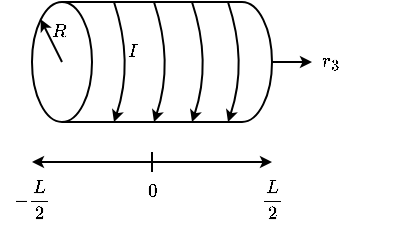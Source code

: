 <mxfile version="19.0.0" type="device"><diagram id="-ogAbkBuIAhVmbZUOLgm" name="Page-1"><mxGraphModel dx="559" dy="377" grid="1" gridSize="10" guides="1" tooltips="1" connect="1" arrows="1" fold="1" page="1" pageScale="1" pageWidth="827" pageHeight="1169" math="1" shadow="0"><root><mxCell id="0"/><mxCell id="1" parent="0"/><mxCell id="cMpeCkSZBHFJJKwjztyQ-1" value="" style="shape=cylinder3;whiteSpace=wrap;html=1;boundedLbl=1;backgroundOutline=1;size=15;direction=north;" parent="1" vertex="1"><mxGeometry x="40" y="40" width="120" height="60" as="geometry"/></mxCell><mxCell id="cMpeCkSZBHFJJKwjztyQ-2" value="" style="endArrow=classic;startArrow=classic;html=1;rounded=0;endSize=3;startSize=3;" parent="1" edge="1"><mxGeometry width="50" height="50" relative="1" as="geometry"><mxPoint x="40" y="120" as="sourcePoint"/><mxPoint x="160" y="120" as="targetPoint"/></mxGeometry></mxCell><mxCell id="cMpeCkSZBHFJJKwjztyQ-3" value="" style="endArrow=none;html=1;rounded=0;" parent="1" edge="1"><mxGeometry width="50" height="50" relative="1" as="geometry"><mxPoint x="100" y="125" as="sourcePoint"/><mxPoint x="100" y="115" as="targetPoint"/></mxGeometry></mxCell><mxCell id="cMpeCkSZBHFJJKwjztyQ-4" value="$$0$$" style="text;html=1;strokeColor=none;fillColor=none;align=center;verticalAlign=middle;whiteSpace=wrap;rounded=0;fontSize=8;" parent="1" vertex="1"><mxGeometry x="70" y="120" width="60" height="30" as="geometry"/></mxCell><mxCell id="cMpeCkSZBHFJJKwjztyQ-5" value="$$\frac{L}{2}$$" style="text;html=1;strokeColor=none;fillColor=none;align=center;verticalAlign=middle;whiteSpace=wrap;rounded=0;fontSize=8;" parent="1" vertex="1"><mxGeometry x="150" y="125" width="20" height="25" as="geometry"/></mxCell><mxCell id="cMpeCkSZBHFJJKwjztyQ-6" value="$$-\frac{L}{2}$$" style="text;html=1;strokeColor=none;fillColor=none;align=center;verticalAlign=middle;whiteSpace=wrap;rounded=0;fontSize=8;" parent="1" vertex="1"><mxGeometry x="30" y="125" width="20" height="25" as="geometry"/></mxCell><mxCell id="cMpeCkSZBHFJJKwjztyQ-7" value="" style="endArrow=classic;html=1;rounded=0;fontSize=8;startSize=3;endSize=3;entryX=0.855;entryY=0;entryDx=0;entryDy=4.35;entryPerimeter=0;" parent="1" target="cMpeCkSZBHFJJKwjztyQ-1" edge="1"><mxGeometry width="50" height="50" relative="1" as="geometry"><mxPoint x="55" y="70" as="sourcePoint"/><mxPoint x="10" y="80" as="targetPoint"/></mxGeometry></mxCell><mxCell id="cMpeCkSZBHFJJKwjztyQ-8" value="$$R$$" style="text;html=1;strokeColor=none;fillColor=none;align=center;verticalAlign=middle;whiteSpace=wrap;rounded=0;fontSize=8;" parent="1" vertex="1"><mxGeometry x="24" y="40" width="60" height="30" as="geometry"/></mxCell><mxCell id="cMpeCkSZBHFJJKwjztyQ-9" value="" style="endArrow=classic;html=1;rounded=0;fontSize=8;startSize=3;endSize=3;exitX=0.5;exitY=1;exitDx=0;exitDy=0;exitPerimeter=0;" parent="1" source="cMpeCkSZBHFJJKwjztyQ-1" edge="1"><mxGeometry width="50" height="50" relative="1" as="geometry"><mxPoint x="200" y="110" as="sourcePoint"/><mxPoint x="180" y="70" as="targetPoint"/></mxGeometry></mxCell><mxCell id="cMpeCkSZBHFJJKwjztyQ-10" value="$$r_3$$" style="text;html=1;strokeColor=none;fillColor=none;align=center;verticalAlign=middle;whiteSpace=wrap;rounded=0;fontSize=8;" parent="1" vertex="1"><mxGeometry x="160" y="55" width="60" height="30" as="geometry"/></mxCell><mxCell id="cMpeCkSZBHFJJKwjztyQ-13" value="" style="endArrow=none;html=1;rounded=0;fontSize=8;startSize=3;endSize=3;curved=1;entryX=1;entryY=0.5;entryDx=0;entryDy=0;entryPerimeter=0;exitX=0;exitY=0.5;exitDx=0;exitDy=0;exitPerimeter=0;startArrow=classic;startFill=1;endFill=0;" parent="1" edge="1"><mxGeometry width="50" height="50" relative="1" as="geometry"><mxPoint x="101" y="100" as="sourcePoint"/><mxPoint x="101" y="40" as="targetPoint"/><Array as="points"><mxPoint x="111" y="70"/></Array></mxGeometry></mxCell><mxCell id="cMpeCkSZBHFJJKwjztyQ-15" value="" style="endArrow=none;html=1;rounded=0;fontSize=8;startSize=3;endSize=3;curved=1;entryX=1;entryY=0.5;entryDx=0;entryDy=0;entryPerimeter=0;exitX=0;exitY=0.5;exitDx=0;exitDy=0;exitPerimeter=0;startArrow=classic;startFill=1;endFill=0;" parent="1" edge="1"><mxGeometry width="50" height="50" relative="1" as="geometry"><mxPoint x="120" y="100" as="sourcePoint"/><mxPoint x="120" y="40" as="targetPoint"/><Array as="points"><mxPoint x="130" y="70"/></Array></mxGeometry></mxCell><mxCell id="cMpeCkSZBHFJJKwjztyQ-16" value="" style="endArrow=none;html=1;rounded=0;fontSize=8;startSize=3;endSize=3;curved=1;entryX=1;entryY=0.5;entryDx=0;entryDy=0;entryPerimeter=0;exitX=0;exitY=0.5;exitDx=0;exitDy=0;exitPerimeter=0;startArrow=classic;startFill=1;endFill=0;" parent="1" edge="1"><mxGeometry width="50" height="50" relative="1" as="geometry"><mxPoint x="138" y="100" as="sourcePoint"/><mxPoint x="138" y="40" as="targetPoint"/><Array as="points"><mxPoint x="148" y="70"/></Array></mxGeometry></mxCell><mxCell id="cMpeCkSZBHFJJKwjztyQ-17" value="" style="endArrow=none;html=1;rounded=0;fontSize=8;startSize=3;endSize=3;curved=1;entryX=1;entryY=0.5;entryDx=0;entryDy=0;entryPerimeter=0;exitX=0;exitY=0.5;exitDx=0;exitDy=0;exitPerimeter=0;startArrow=classic;startFill=1;endFill=0;" parent="1" edge="1"><mxGeometry width="50" height="50" relative="1" as="geometry"><mxPoint x="81" y="100" as="sourcePoint"/><mxPoint x="81" y="40" as="targetPoint"/><Array as="points"><mxPoint x="91" y="70"/></Array></mxGeometry></mxCell><mxCell id="cMpeCkSZBHFJJKwjztyQ-20" value="$$I$$" style="text;html=1;strokeColor=none;fillColor=none;align=center;verticalAlign=middle;whiteSpace=wrap;rounded=0;fontSize=8;" parent="1" vertex="1"><mxGeometry x="60" y="50" width="60" height="30" as="geometry"/></mxCell></root></mxGraphModel></diagram></mxfile>